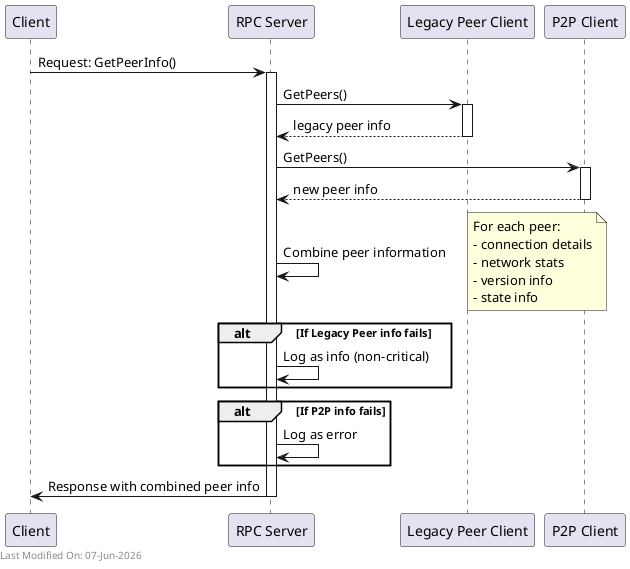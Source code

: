 @startuml rpc-get-peer-info
participant Client
participant "RPC Server" as RPC
participant "Legacy Peer Client" as LegacyPeer
participant "P2P Client" as P2P

Client -> RPC : Request: GetPeerInfo()
activate RPC

RPC -> LegacyPeer : GetPeers()
activate LegacyPeer
LegacyPeer --> RPC : legacy peer info
deactivate LegacyPeer

RPC -> P2P : GetPeers()
activate P2P
P2P --> RPC : new peer info
deactivate P2P

RPC -> RPC : Combine peer information
note right
For each peer:
- connection details
- network stats
- version info
- state info
end note

alt If Legacy Peer info fails
    RPC -> RPC : Log as info (non-critical)
end

alt If P2P info fails
    RPC -> RPC : Log as error
end

RPC -> Client : Response with combined peer info
deactivate RPC

left footer Last Modified On: %date("dd-MMM-yyyy")

@enduml

